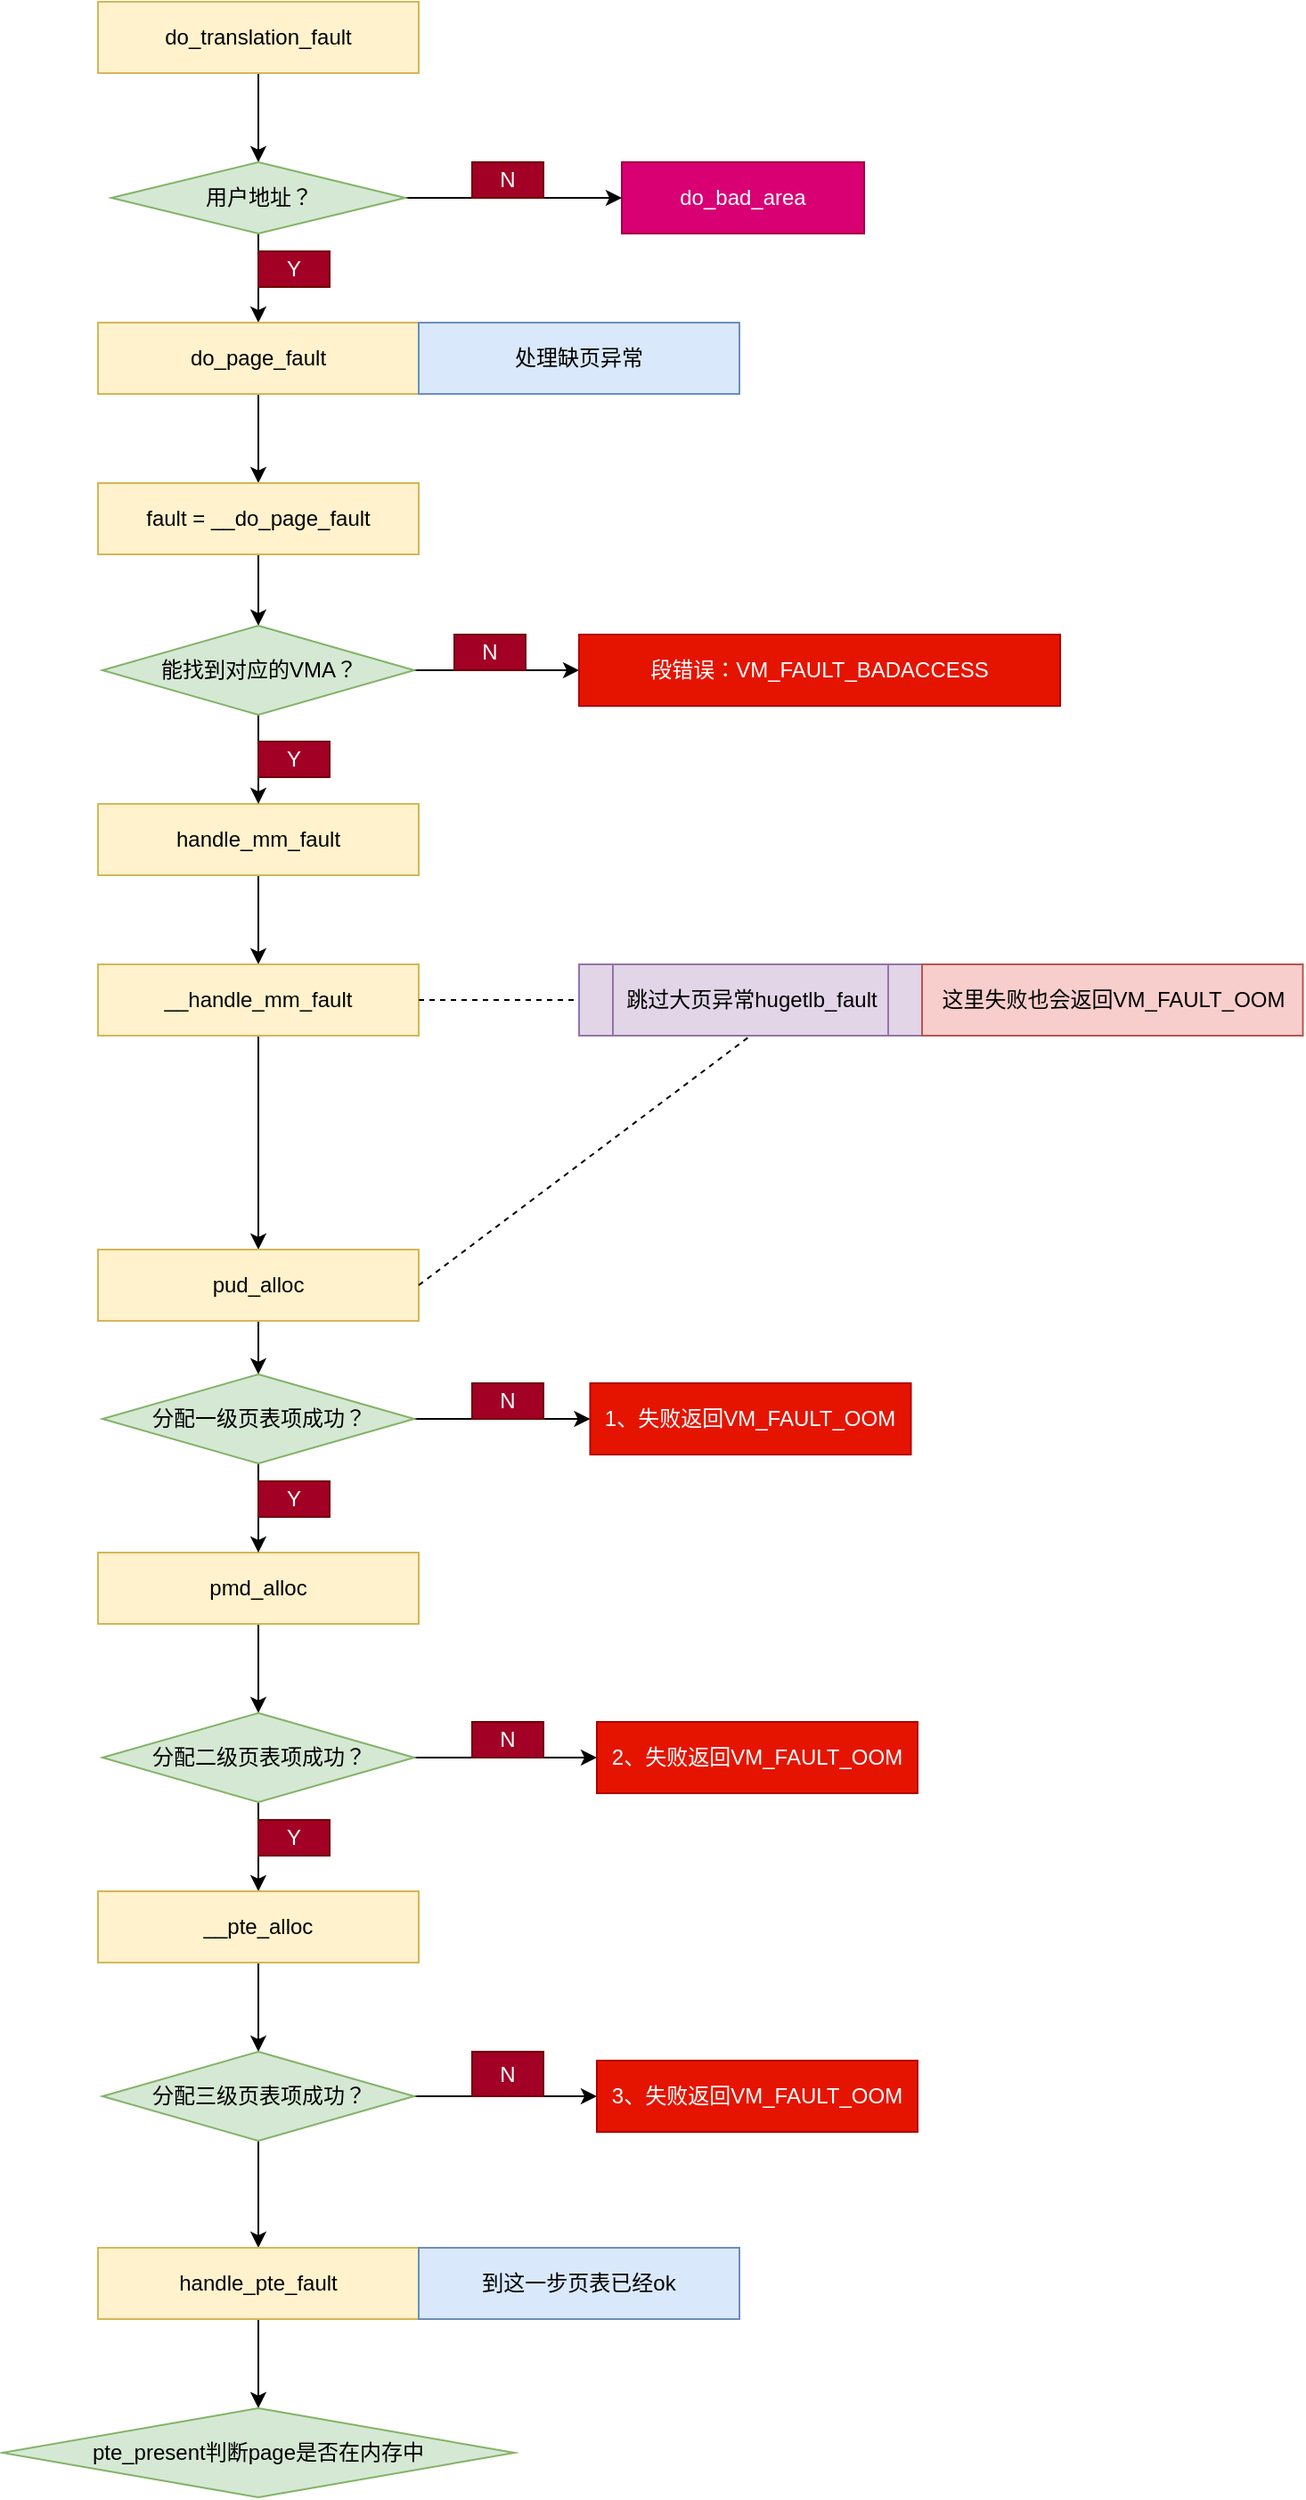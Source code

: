 <mxfile version="13.2.4" type="device"><diagram id="cuR2OViwcN1OKv4enBtH" name="Page-1"><mxGraphModel dx="1913" dy="814" grid="1" gridSize="10" guides="1" tooltips="1" connect="1" arrows="1" fold="1" page="1" pageScale="1" pageWidth="827" pageHeight="1169" math="0" shadow="0"><root><mxCell id="0"/><mxCell id="1" parent="0"/><mxCell id="-SmHRaskW-FSs42d-qnR-12" style="edgeStyle=orthogonalEdgeStyle;rounded=0;orthogonalLoop=1;jettySize=auto;html=1;entryX=0.5;entryY=0;entryDx=0;entryDy=0;" edge="1" parent="1" source="-SmHRaskW-FSs42d-qnR-1" target="-SmHRaskW-FSs42d-qnR-5"><mxGeometry relative="1" as="geometry"/></mxCell><mxCell id="-SmHRaskW-FSs42d-qnR-1" value="do_translation_fault" style="rounded=0;whiteSpace=wrap;html=1;fillColor=#fff2cc;strokeColor=#d6b656;" vertex="1" parent="1"><mxGeometry x="30" y="170" width="180" height="40" as="geometry"/></mxCell><mxCell id="-SmHRaskW-FSs42d-qnR-2" value="do_bad_area" style="rounded=0;whiteSpace=wrap;html=1;fillColor=#d80073;strokeColor=#A50040;fontColor=#ffffff;" vertex="1" parent="1"><mxGeometry x="324" y="260" width="136" height="40" as="geometry"/></mxCell><mxCell id="-SmHRaskW-FSs42d-qnR-7" style="edgeStyle=orthogonalEdgeStyle;rounded=0;orthogonalLoop=1;jettySize=auto;html=1;exitX=1;exitY=0.5;exitDx=0;exitDy=0;entryX=0;entryY=0.5;entryDx=0;entryDy=0;" edge="1" parent="1" source="-SmHRaskW-FSs42d-qnR-5" target="-SmHRaskW-FSs42d-qnR-2"><mxGeometry relative="1" as="geometry"/></mxCell><mxCell id="-SmHRaskW-FSs42d-qnR-13" style="edgeStyle=orthogonalEdgeStyle;rounded=0;orthogonalLoop=1;jettySize=auto;html=1;exitX=0.5;exitY=1;exitDx=0;exitDy=0;entryX=0.5;entryY=0;entryDx=0;entryDy=0;" edge="1" parent="1" source="-SmHRaskW-FSs42d-qnR-5" target="-SmHRaskW-FSs42d-qnR-10"><mxGeometry relative="1" as="geometry"/></mxCell><mxCell id="-SmHRaskW-FSs42d-qnR-5" value="用户地址？" style="rhombus;whiteSpace=wrap;html=1;fillColor=#d5e8d4;strokeColor=#82b366;" vertex="1" parent="1"><mxGeometry x="37.5" y="260" width="165" height="40" as="geometry"/></mxCell><mxCell id="-SmHRaskW-FSs42d-qnR-8" value="N" style="text;html=1;strokeColor=#6F0000;fillColor=#a20025;align=center;verticalAlign=middle;whiteSpace=wrap;rounded=0;fontColor=#ffffff;" vertex="1" parent="1"><mxGeometry x="240" y="260" width="40" height="20" as="geometry"/></mxCell><mxCell id="-SmHRaskW-FSs42d-qnR-17" style="edgeStyle=orthogonalEdgeStyle;rounded=0;orthogonalLoop=1;jettySize=auto;html=1;exitX=0.5;exitY=1;exitDx=0;exitDy=0;entryX=0.5;entryY=0;entryDx=0;entryDy=0;" edge="1" parent="1" source="-SmHRaskW-FSs42d-qnR-10" target="-SmHRaskW-FSs42d-qnR-16"><mxGeometry relative="1" as="geometry"/></mxCell><mxCell id="-SmHRaskW-FSs42d-qnR-10" value="do_page_fault" style="rounded=0;whiteSpace=wrap;html=1;fillColor=#fff2cc;strokeColor=#d6b656;" vertex="1" parent="1"><mxGeometry x="30" y="350" width="180" height="40" as="geometry"/></mxCell><mxCell id="-SmHRaskW-FSs42d-qnR-14" value="Y" style="text;html=1;strokeColor=#6F0000;fillColor=#a20025;align=center;verticalAlign=middle;whiteSpace=wrap;rounded=0;fontColor=#ffffff;" vertex="1" parent="1"><mxGeometry x="120" y="310" width="40" height="20" as="geometry"/></mxCell><mxCell id="-SmHRaskW-FSs42d-qnR-15" value="处理缺页异常" style="text;html=1;strokeColor=#6c8ebf;fillColor=#dae8fc;align=center;verticalAlign=middle;whiteSpace=wrap;rounded=0;" vertex="1" parent="1"><mxGeometry x="210" y="350" width="180" height="40" as="geometry"/></mxCell><mxCell id="-SmHRaskW-FSs42d-qnR-30" style="edgeStyle=orthogonalEdgeStyle;rounded=0;orthogonalLoop=1;jettySize=auto;html=1;exitX=0.5;exitY=1;exitDx=0;exitDy=0;entryX=0.5;entryY=0;entryDx=0;entryDy=0;" edge="1" parent="1" source="-SmHRaskW-FSs42d-qnR-16" target="-SmHRaskW-FSs42d-qnR-29"><mxGeometry relative="1" as="geometry"/></mxCell><mxCell id="-SmHRaskW-FSs42d-qnR-16" value="fault = __do_page_fault" style="rounded=0;whiteSpace=wrap;html=1;fillColor=#fff2cc;strokeColor=#d6b656;" vertex="1" parent="1"><mxGeometry x="30" y="440" width="180" height="40" as="geometry"/></mxCell><mxCell id="-SmHRaskW-FSs42d-qnR-36" style="edgeStyle=orthogonalEdgeStyle;rounded=0;orthogonalLoop=1;jettySize=auto;html=1;exitX=0.5;exitY=1;exitDx=0;exitDy=0;entryX=0.5;entryY=0;entryDx=0;entryDy=0;" edge="1" parent="1" source="-SmHRaskW-FSs42d-qnR-18" target="-SmHRaskW-FSs42d-qnR-20"><mxGeometry relative="1" as="geometry"/></mxCell><mxCell id="-SmHRaskW-FSs42d-qnR-18" value="handle_mm_fault" style="rounded=0;whiteSpace=wrap;html=1;fillColor=#fff2cc;strokeColor=#d6b656;" vertex="1" parent="1"><mxGeometry x="30" y="620" width="180" height="40" as="geometry"/></mxCell><mxCell id="-SmHRaskW-FSs42d-qnR-58" style="edgeStyle=orthogonalEdgeStyle;rounded=0;orthogonalLoop=1;jettySize=auto;html=1;exitX=0.5;exitY=1;exitDx=0;exitDy=0;entryX=0.5;entryY=0;entryDx=0;entryDy=0;fillColor=#00FF00;" edge="1" parent="1" source="-SmHRaskW-FSs42d-qnR-20" target="-SmHRaskW-FSs42d-qnR-22"><mxGeometry relative="1" as="geometry"/></mxCell><mxCell id="-SmHRaskW-FSs42d-qnR-20" value="__handle_mm_fault" style="rounded=0;whiteSpace=wrap;html=1;fillColor=#fff2cc;strokeColor=#d6b656;" vertex="1" parent="1"><mxGeometry x="30" y="710" width="180" height="40" as="geometry"/></mxCell><mxCell id="-SmHRaskW-FSs42d-qnR-40" style="edgeStyle=orthogonalEdgeStyle;rounded=0;orthogonalLoop=1;jettySize=auto;html=1;exitX=0.5;exitY=1;exitDx=0;exitDy=0;entryX=0.5;entryY=0;entryDx=0;entryDy=0;" edge="1" parent="1" source="-SmHRaskW-FSs42d-qnR-22" target="-SmHRaskW-FSs42d-qnR-38"><mxGeometry relative="1" as="geometry"/></mxCell><mxCell id="-SmHRaskW-FSs42d-qnR-22" value="pud_alloc" style="rounded=0;whiteSpace=wrap;html=1;fillColor=#fff2cc;strokeColor=#d6b656;" vertex="1" parent="1"><mxGeometry x="30" y="870" width="180" height="40" as="geometry"/></mxCell><mxCell id="-SmHRaskW-FSs42d-qnR-24" value="1、失败返回VM_FAULT_OOM" style="text;html=1;strokeColor=#B20000;fillColor=#e51400;align=center;verticalAlign=middle;whiteSpace=wrap;rounded=0;fontColor=#ffffff;" vertex="1" parent="1"><mxGeometry x="306.25" y="945" width="180" height="40" as="geometry"/></mxCell><mxCell id="-SmHRaskW-FSs42d-qnR-47" style="edgeStyle=orthogonalEdgeStyle;rounded=0;orthogonalLoop=1;jettySize=auto;html=1;exitX=0.5;exitY=1;exitDx=0;exitDy=0;entryX=0.5;entryY=0;entryDx=0;entryDy=0;" edge="1" parent="1" source="-SmHRaskW-FSs42d-qnR-25" target="-SmHRaskW-FSs42d-qnR-39"><mxGeometry relative="1" as="geometry"/></mxCell><mxCell id="-SmHRaskW-FSs42d-qnR-25" value="pmd_alloc" style="rounded=0;whiteSpace=wrap;html=1;fillColor=#fff2cc;strokeColor=#d6b656;" vertex="1" parent="1"><mxGeometry x="30" y="1040" width="180" height="40" as="geometry"/></mxCell><mxCell id="-SmHRaskW-FSs42d-qnR-26" value="2、失败返回VM_FAULT_OOM" style="text;html=1;strokeColor=#B20000;fillColor=#e51400;align=center;verticalAlign=middle;whiteSpace=wrap;rounded=0;fontColor=#ffffff;" vertex="1" parent="1"><mxGeometry x="310" y="1135" width="180" height="40" as="geometry"/></mxCell><mxCell id="-SmHRaskW-FSs42d-qnR-32" style="edgeStyle=orthogonalEdgeStyle;rounded=0;orthogonalLoop=1;jettySize=auto;html=1;entryX=0;entryY=0.5;entryDx=0;entryDy=0;" edge="1" parent="1" source="-SmHRaskW-FSs42d-qnR-29" target="-SmHRaskW-FSs42d-qnR-31"><mxGeometry relative="1" as="geometry"/></mxCell><mxCell id="-SmHRaskW-FSs42d-qnR-34" style="edgeStyle=orthogonalEdgeStyle;rounded=0;orthogonalLoop=1;jettySize=auto;html=1;exitX=0.5;exitY=1;exitDx=0;exitDy=0;entryX=0.5;entryY=0;entryDx=0;entryDy=0;" edge="1" parent="1" source="-SmHRaskW-FSs42d-qnR-29" target="-SmHRaskW-FSs42d-qnR-18"><mxGeometry relative="1" as="geometry"/></mxCell><mxCell id="-SmHRaskW-FSs42d-qnR-29" value="能找到对应的VMA？" style="rhombus;whiteSpace=wrap;html=1;fillColor=#d5e8d4;strokeColor=#82b366;" vertex="1" parent="1"><mxGeometry x="32.5" y="520" width="175" height="50" as="geometry"/></mxCell><mxCell id="-SmHRaskW-FSs42d-qnR-31" value="段错误：VM_FAULT_BADACCESS" style="rounded=0;whiteSpace=wrap;html=1;fillColor=#e51400;strokeColor=#B20000;fontColor=#ffffff;" vertex="1" parent="1"><mxGeometry x="300" y="525" width="270" height="40" as="geometry"/></mxCell><mxCell id="-SmHRaskW-FSs42d-qnR-33" value="N" style="text;html=1;strokeColor=#6F0000;fillColor=#a20025;align=center;verticalAlign=middle;whiteSpace=wrap;rounded=0;fontColor=#ffffff;" vertex="1" parent="1"><mxGeometry x="230" y="525" width="40" height="20" as="geometry"/></mxCell><mxCell id="-SmHRaskW-FSs42d-qnR-35" value="Y" style="text;html=1;strokeColor=#6F0000;fillColor=#a20025;align=center;verticalAlign=middle;whiteSpace=wrap;rounded=0;fontColor=#ffffff;" vertex="1" parent="1"><mxGeometry x="120" y="585" width="40" height="20" as="geometry"/></mxCell><mxCell id="-SmHRaskW-FSs42d-qnR-41" style="edgeStyle=orthogonalEdgeStyle;rounded=0;orthogonalLoop=1;jettySize=auto;html=1;exitX=0.5;exitY=1;exitDx=0;exitDy=0;entryX=0.5;entryY=0;entryDx=0;entryDy=0;" edge="1" parent="1" source="-SmHRaskW-FSs42d-qnR-38" target="-SmHRaskW-FSs42d-qnR-25"><mxGeometry relative="1" as="geometry"/></mxCell><mxCell id="-SmHRaskW-FSs42d-qnR-42" style="edgeStyle=orthogonalEdgeStyle;rounded=0;orthogonalLoop=1;jettySize=auto;html=1;exitX=1;exitY=0.5;exitDx=0;exitDy=0;entryX=0;entryY=0.5;entryDx=0;entryDy=0;" edge="1" parent="1" source="-SmHRaskW-FSs42d-qnR-38" target="-SmHRaskW-FSs42d-qnR-24"><mxGeometry relative="1" as="geometry"/></mxCell><mxCell id="-SmHRaskW-FSs42d-qnR-38" value="分配一级页表项成功？" style="rhombus;whiteSpace=wrap;html=1;fillColor=#d5e8d4;strokeColor=#82b366;" vertex="1" parent="1"><mxGeometry x="32.5" y="940" width="175" height="50" as="geometry"/></mxCell><mxCell id="-SmHRaskW-FSs42d-qnR-49" style="edgeStyle=orthogonalEdgeStyle;rounded=0;orthogonalLoop=1;jettySize=auto;html=1;exitX=1;exitY=0.5;exitDx=0;exitDy=0;entryX=0;entryY=0.5;entryDx=0;entryDy=0;" edge="1" parent="1" source="-SmHRaskW-FSs42d-qnR-39" target="-SmHRaskW-FSs42d-qnR-26"><mxGeometry relative="1" as="geometry"/></mxCell><mxCell id="-SmHRaskW-FSs42d-qnR-51" style="edgeStyle=orthogonalEdgeStyle;rounded=0;orthogonalLoop=1;jettySize=auto;html=1;exitX=0.5;exitY=1;exitDx=0;exitDy=0;entryX=0.5;entryY=0;entryDx=0;entryDy=0;" edge="1" parent="1" source="-SmHRaskW-FSs42d-qnR-39" target="-SmHRaskW-FSs42d-qnR-50"><mxGeometry relative="1" as="geometry"/></mxCell><mxCell id="-SmHRaskW-FSs42d-qnR-39" value="分配二级页表项成功？" style="rhombus;whiteSpace=wrap;html=1;fillColor=#d5e8d4;strokeColor=#82b366;" vertex="1" parent="1"><mxGeometry x="32.5" y="1130" width="175" height="50" as="geometry"/></mxCell><mxCell id="-SmHRaskW-FSs42d-qnR-43" value="N" style="text;html=1;strokeColor=#6F0000;fillColor=#a20025;align=center;verticalAlign=middle;whiteSpace=wrap;rounded=0;fontColor=#ffffff;" vertex="1" parent="1"><mxGeometry x="240" y="945" width="40" height="20" as="geometry"/></mxCell><mxCell id="-SmHRaskW-FSs42d-qnR-44" value="Y" style="text;html=1;strokeColor=#6F0000;fillColor=#a20025;align=center;verticalAlign=middle;whiteSpace=wrap;rounded=0;fontColor=#ffffff;" vertex="1" parent="1"><mxGeometry x="120" y="1000" width="40" height="20" as="geometry"/></mxCell><mxCell id="-SmHRaskW-FSs42d-qnR-46" value="N" style="text;html=1;strokeColor=#6F0000;fillColor=#a20025;align=center;verticalAlign=middle;whiteSpace=wrap;rounded=0;fontColor=#ffffff;" vertex="1" parent="1"><mxGeometry x="240" y="1135" width="40" height="20" as="geometry"/></mxCell><mxCell id="-SmHRaskW-FSs42d-qnR-48" value="Y" style="text;html=1;strokeColor=#6F0000;fillColor=#a20025;align=center;verticalAlign=middle;whiteSpace=wrap;rounded=0;fontColor=#ffffff;" vertex="1" parent="1"><mxGeometry x="120" y="1190" width="40" height="20" as="geometry"/></mxCell><mxCell id="-SmHRaskW-FSs42d-qnR-63" style="edgeStyle=orthogonalEdgeStyle;rounded=0;orthogonalLoop=1;jettySize=auto;html=1;exitX=0.5;exitY=1;exitDx=0;exitDy=0;entryX=0.5;entryY=0;entryDx=0;entryDy=0;fillColor=#00FF00;" edge="1" parent="1" source="-SmHRaskW-FSs42d-qnR-50" target="-SmHRaskW-FSs42d-qnR-61"><mxGeometry relative="1" as="geometry"/></mxCell><mxCell id="-SmHRaskW-FSs42d-qnR-50" value="__pte_alloc" style="rounded=0;whiteSpace=wrap;html=1;fillColor=#fff2cc;strokeColor=#d6b656;" vertex="1" parent="1"><mxGeometry x="30" y="1230" width="180" height="40" as="geometry"/></mxCell><mxCell id="-SmHRaskW-FSs42d-qnR-52" value="跳过大页异常hugetlb_fault" style="shape=process;whiteSpace=wrap;html=1;backgroundOutline=1;fillColor=#e1d5e7;strokeColor=#9673a6;" vertex="1" parent="1"><mxGeometry x="300" y="710" width="192.5" height="40" as="geometry"/></mxCell><mxCell id="-SmHRaskW-FSs42d-qnR-55" value="这里失败也会返回VM_FAULT_OOM" style="text;html=1;strokeColor=#b85450;fillColor=#f8cecc;align=center;verticalAlign=middle;whiteSpace=wrap;rounded=0;" vertex="1" parent="1"><mxGeometry x="492.5" y="710" width="213.75" height="40" as="geometry"/></mxCell><mxCell id="-SmHRaskW-FSs42d-qnR-59" value="" style="endArrow=none;dashed=1;html=1;fillColor=#00FF00;" edge="1" parent="1" source="-SmHRaskW-FSs42d-qnR-20"><mxGeometry width="50" height="50" relative="1" as="geometry"><mxPoint x="210" y="780" as="sourcePoint"/><mxPoint x="300" y="730" as="targetPoint"/></mxGeometry></mxCell><mxCell id="-SmHRaskW-FSs42d-qnR-60" value="" style="endArrow=none;dashed=1;html=1;fillColor=#00FF00;entryX=0.5;entryY=1;entryDx=0;entryDy=0;" edge="1" parent="1" target="-SmHRaskW-FSs42d-qnR-52"><mxGeometry width="50" height="50" relative="1" as="geometry"><mxPoint x="210" y="890" as="sourcePoint"/><mxPoint x="260" y="840" as="targetPoint"/></mxGeometry></mxCell><mxCell id="-SmHRaskW-FSs42d-qnR-65" style="edgeStyle=orthogonalEdgeStyle;rounded=0;orthogonalLoop=1;jettySize=auto;html=1;exitX=1;exitY=0.5;exitDx=0;exitDy=0;entryX=0;entryY=0.5;entryDx=0;entryDy=0;fillColor=#00FF00;" edge="1" parent="1" source="-SmHRaskW-FSs42d-qnR-61" target="-SmHRaskW-FSs42d-qnR-64"><mxGeometry relative="1" as="geometry"/></mxCell><mxCell id="-SmHRaskW-FSs42d-qnR-68" style="edgeStyle=orthogonalEdgeStyle;rounded=0;orthogonalLoop=1;jettySize=auto;html=1;exitX=0.5;exitY=1;exitDx=0;exitDy=0;entryX=0.5;entryY=0;entryDx=0;entryDy=0;fillColor=#00FF00;" edge="1" parent="1" source="-SmHRaskW-FSs42d-qnR-61" target="-SmHRaskW-FSs42d-qnR-67"><mxGeometry relative="1" as="geometry"/></mxCell><mxCell id="-SmHRaskW-FSs42d-qnR-61" value="分配三级页表项成功？" style="rhombus;whiteSpace=wrap;html=1;fillColor=#d5e8d4;strokeColor=#82b366;" vertex="1" parent="1"><mxGeometry x="32.5" y="1320" width="175" height="50" as="geometry"/></mxCell><mxCell id="-SmHRaskW-FSs42d-qnR-64" value="3、失败返回VM_FAULT_OOM" style="text;html=1;strokeColor=#B20000;fillColor=#e51400;align=center;verticalAlign=middle;whiteSpace=wrap;rounded=0;fontColor=#ffffff;" vertex="1" parent="1"><mxGeometry x="310" y="1325" width="180" height="40" as="geometry"/></mxCell><mxCell id="-SmHRaskW-FSs42d-qnR-66" value="N" style="text;html=1;strokeColor=#6F0000;fillColor=#a20025;align=center;verticalAlign=middle;whiteSpace=wrap;rounded=0;fontColor=#ffffff;" vertex="1" parent="1"><mxGeometry x="240" y="1320" width="40" height="25" as="geometry"/></mxCell><mxCell id="-SmHRaskW-FSs42d-qnR-72" style="edgeStyle=orthogonalEdgeStyle;rounded=0;orthogonalLoop=1;jettySize=auto;html=1;exitX=0.5;exitY=1;exitDx=0;exitDy=0;entryX=0.5;entryY=0;entryDx=0;entryDy=0;fillColor=#00FF00;" edge="1" parent="1" source="-SmHRaskW-FSs42d-qnR-67" target="-SmHRaskW-FSs42d-qnR-71"><mxGeometry relative="1" as="geometry"/></mxCell><mxCell id="-SmHRaskW-FSs42d-qnR-67" value="handle_pte_fault" style="rounded=0;whiteSpace=wrap;html=1;fillColor=#fff2cc;strokeColor=#d6b656;" vertex="1" parent="1"><mxGeometry x="30" y="1430" width="180" height="40" as="geometry"/></mxCell><mxCell id="-SmHRaskW-FSs42d-qnR-69" value="到这一步页表已经ok" style="text;html=1;strokeColor=#6c8ebf;fillColor=#dae8fc;align=center;verticalAlign=middle;whiteSpace=wrap;rounded=0;" vertex="1" parent="1"><mxGeometry x="210" y="1430" width="180" height="40" as="geometry"/></mxCell><mxCell id="-SmHRaskW-FSs42d-qnR-71" value="pte_present判断page是否在内存中" style="rhombus;whiteSpace=wrap;html=1;fillColor=#d5e8d4;strokeColor=#82b366;" vertex="1" parent="1"><mxGeometry x="-23.75" y="1520" width="287.5" height="50" as="geometry"/></mxCell></root></mxGraphModel></diagram></mxfile>